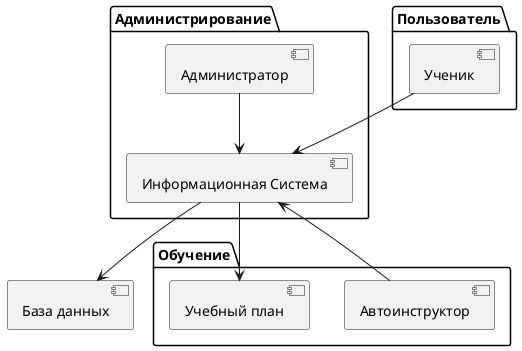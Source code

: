 @startuml
package Пользователь {
  [Ученик]
}

package Администрирование {
  [Администратор]
  [Информационная Система]
}

package Обучение {
  [Автоинструктор]
  [Учебный план]
}

[Ученик] --> [Информационная Система]
[Автоинструктор] --> [Информационная Система]
[Администратор] --> [Информационная Система]
[Информационная Система] --> [Учебный план]
[Информационная Система] --> [База данных]
@enduml
